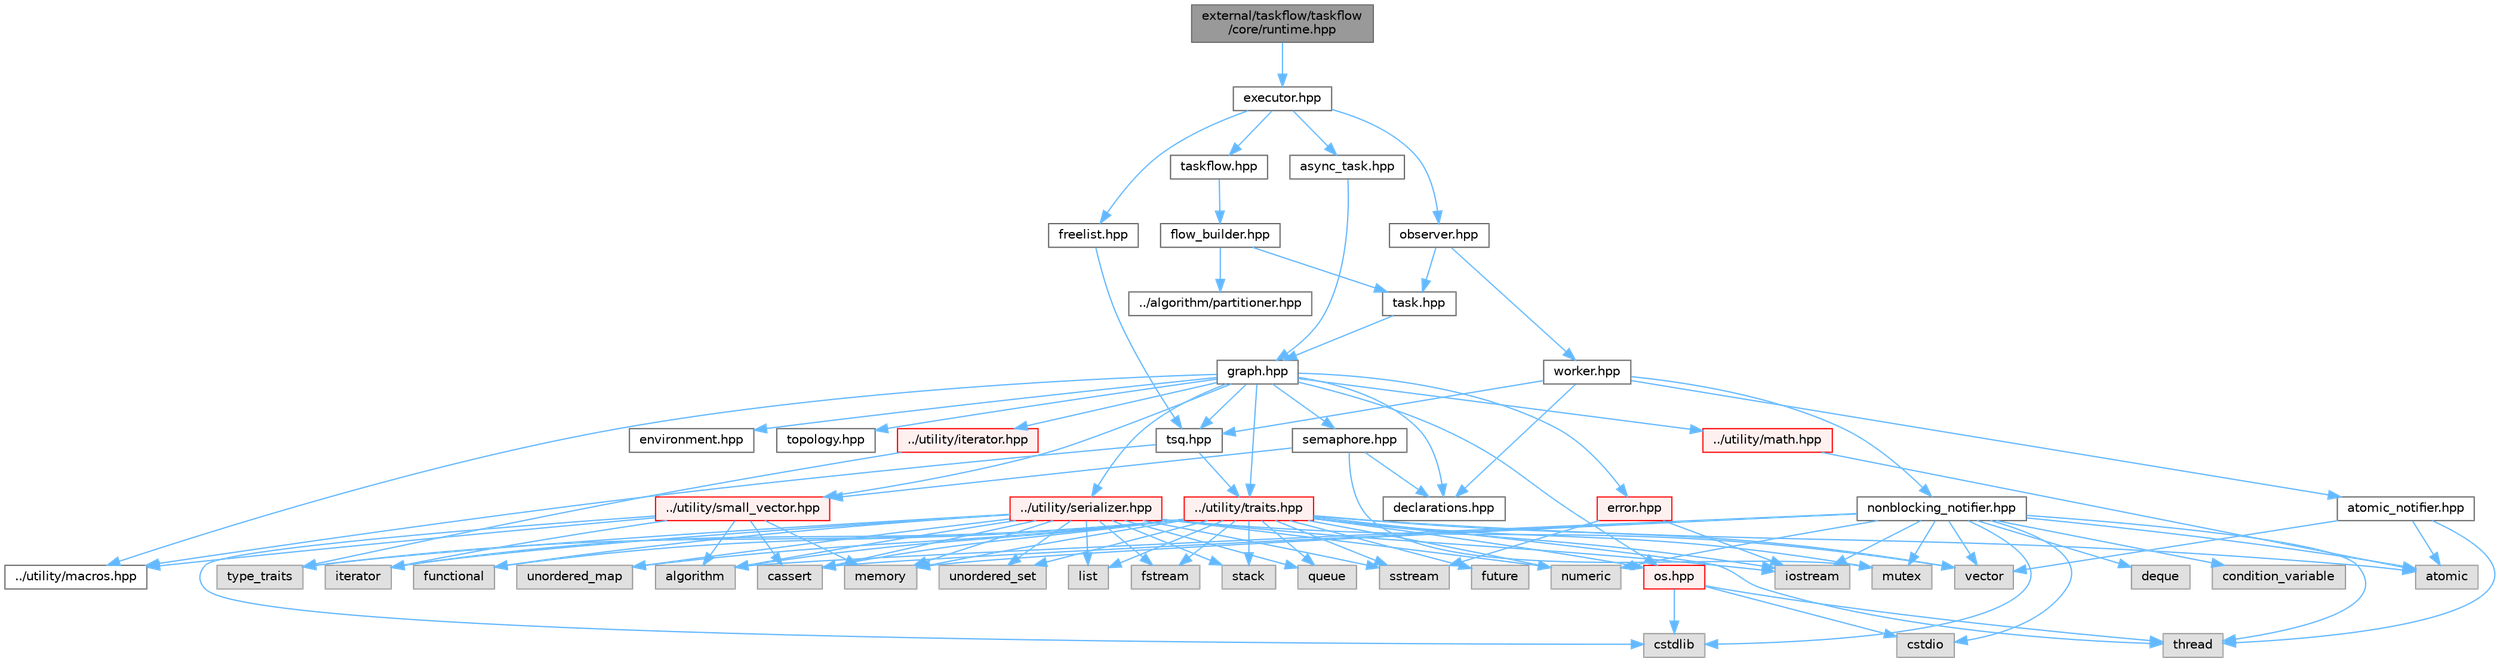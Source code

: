 digraph "external/taskflow/taskflow/core/runtime.hpp"
{
 // LATEX_PDF_SIZE
  bgcolor="transparent";
  edge [fontname=Helvetica,fontsize=10,labelfontname=Helvetica,labelfontsize=10];
  node [fontname=Helvetica,fontsize=10,shape=box,height=0.2,width=0.4];
  Node1 [id="Node000001",label="external/taskflow/taskflow\l/core/runtime.hpp",height=0.2,width=0.4,color="gray40", fillcolor="grey60", style="filled", fontcolor="black",tooltip=" "];
  Node1 -> Node2 [id="edge1_Node000001_Node000002",color="steelblue1",style="solid",tooltip=" "];
  Node2 [id="Node000002",label="executor.hpp",height=0.2,width=0.4,color="grey40", fillcolor="white", style="filled",URL="$executor_8hpp.html",tooltip="executor include file"];
  Node2 -> Node3 [id="edge2_Node000002_Node000003",color="steelblue1",style="solid",tooltip=" "];
  Node3 [id="Node000003",label="observer.hpp",height=0.2,width=0.4,color="grey40", fillcolor="white", style="filled",URL="$observer_8hpp.html",tooltip="observer include file"];
  Node3 -> Node4 [id="edge3_Node000003_Node000004",color="steelblue1",style="solid",tooltip=" "];
  Node4 [id="Node000004",label="task.hpp",height=0.2,width=0.4,color="grey40", fillcolor="white", style="filled",URL="$task_8hpp.html",tooltip="task include file"];
  Node4 -> Node5 [id="edge4_Node000004_Node000005",color="steelblue1",style="solid",tooltip=" "];
  Node5 [id="Node000005",label="graph.hpp",height=0.2,width=0.4,color="grey40", fillcolor="white", style="filled",URL="$taskflow_2core_2graph_8hpp.html",tooltip="graph include file"];
  Node5 -> Node6 [id="edge5_Node000005_Node000006",color="steelblue1",style="solid",tooltip=" "];
  Node6 [id="Node000006",label="../utility/macros.hpp",height=0.2,width=0.4,color="grey40", fillcolor="white", style="filled",URL="$macros_8hpp.html",tooltip=" "];
  Node5 -> Node7 [id="edge6_Node000005_Node000007",color="steelblue1",style="solid",tooltip=" "];
  Node7 [id="Node000007",label="../utility/traits.hpp",height=0.2,width=0.4,color="red", fillcolor="#FFF0F0", style="filled",URL="$taskflow_2utility_2traits_8hpp.html",tooltip=" "];
  Node7 -> Node8 [id="edge7_Node000007_Node000008",color="steelblue1",style="solid",tooltip=" "];
  Node8 [id="Node000008",label="type_traits",height=0.2,width=0.4,color="grey60", fillcolor="#E0E0E0", style="filled",tooltip=" "];
  Node7 -> Node9 [id="edge8_Node000007_Node000009",color="steelblue1",style="solid",tooltip=" "];
  Node9 [id="Node000009",label="iterator",height=0.2,width=0.4,color="grey60", fillcolor="#E0E0E0", style="filled",tooltip=" "];
  Node7 -> Node10 [id="edge9_Node000007_Node000010",color="steelblue1",style="solid",tooltip=" "];
  Node10 [id="Node000010",label="iostream",height=0.2,width=0.4,color="grey60", fillcolor="#E0E0E0", style="filled",tooltip=" "];
  Node7 -> Node11 [id="edge10_Node000007_Node000011",color="steelblue1",style="solid",tooltip=" "];
  Node11 [id="Node000011",label="fstream",height=0.2,width=0.4,color="grey60", fillcolor="#E0E0E0", style="filled",tooltip=" "];
  Node7 -> Node12 [id="edge11_Node000007_Node000012",color="steelblue1",style="solid",tooltip=" "];
  Node12 [id="Node000012",label="mutex",height=0.2,width=0.4,color="grey60", fillcolor="#E0E0E0", style="filled",tooltip=" "];
  Node7 -> Node13 [id="edge12_Node000007_Node000013",color="steelblue1",style="solid",tooltip=" "];
  Node13 [id="Node000013",label="stack",height=0.2,width=0.4,color="grey60", fillcolor="#E0E0E0", style="filled",tooltip=" "];
  Node7 -> Node14 [id="edge13_Node000007_Node000014",color="steelblue1",style="solid",tooltip=" "];
  Node14 [id="Node000014",label="queue",height=0.2,width=0.4,color="grey60", fillcolor="#E0E0E0", style="filled",tooltip=" "];
  Node7 -> Node15 [id="edge14_Node000007_Node000015",color="steelblue1",style="solid",tooltip=" "];
  Node15 [id="Node000015",label="vector",height=0.2,width=0.4,color="grey60", fillcolor="#E0E0E0", style="filled",tooltip=" "];
  Node7 -> Node16 [id="edge15_Node000007_Node000016",color="steelblue1",style="solid",tooltip=" "];
  Node16 [id="Node000016",label="algorithm",height=0.2,width=0.4,color="grey60", fillcolor="#E0E0E0", style="filled",tooltip=" "];
  Node7 -> Node17 [id="edge16_Node000007_Node000017",color="steelblue1",style="solid",tooltip=" "];
  Node17 [id="Node000017",label="memory",height=0.2,width=0.4,color="grey60", fillcolor="#E0E0E0", style="filled",tooltip=" "];
  Node7 -> Node18 [id="edge17_Node000007_Node000018",color="steelblue1",style="solid",tooltip=" "];
  Node18 [id="Node000018",label="atomic",height=0.2,width=0.4,color="grey60", fillcolor="#E0E0E0", style="filled",tooltip=" "];
  Node7 -> Node19 [id="edge18_Node000007_Node000019",color="steelblue1",style="solid",tooltip=" "];
  Node19 [id="Node000019",label="thread",height=0.2,width=0.4,color="grey60", fillcolor="#E0E0E0", style="filled",tooltip=" "];
  Node7 -> Node20 [id="edge19_Node000007_Node000020",color="steelblue1",style="solid",tooltip=" "];
  Node20 [id="Node000020",label="future",height=0.2,width=0.4,color="grey60", fillcolor="#E0E0E0", style="filled",tooltip=" "];
  Node7 -> Node21 [id="edge20_Node000007_Node000021",color="steelblue1",style="solid",tooltip=" "];
  Node21 [id="Node000021",label="functional",height=0.2,width=0.4,color="grey60", fillcolor="#E0E0E0", style="filled",tooltip=" "];
  Node7 -> Node22 [id="edge21_Node000007_Node000022",color="steelblue1",style="solid",tooltip=" "];
  Node22 [id="Node000022",label="unordered_map",height=0.2,width=0.4,color="grey60", fillcolor="#E0E0E0", style="filled",tooltip=" "];
  Node7 -> Node23 [id="edge22_Node000007_Node000023",color="steelblue1",style="solid",tooltip=" "];
  Node23 [id="Node000023",label="unordered_set",height=0.2,width=0.4,color="grey60", fillcolor="#E0E0E0", style="filled",tooltip=" "];
  Node7 -> Node24 [id="edge23_Node000007_Node000024",color="steelblue1",style="solid",tooltip=" "];
  Node24 [id="Node000024",label="sstream",height=0.2,width=0.4,color="grey60", fillcolor="#E0E0E0", style="filled",tooltip=" "];
  Node7 -> Node25 [id="edge24_Node000007_Node000025",color="steelblue1",style="solid",tooltip=" "];
  Node25 [id="Node000025",label="list",height=0.2,width=0.4,color="grey60", fillcolor="#E0E0E0", style="filled",tooltip=" "];
  Node7 -> Node26 [id="edge25_Node000007_Node000026",color="steelblue1",style="solid",tooltip=" "];
  Node26 [id="Node000026",label="numeric",height=0.2,width=0.4,color="grey60", fillcolor="#E0E0E0", style="filled",tooltip=" "];
  Node7 -> Node29 [id="edge26_Node000007_Node000029",color="steelblue1",style="solid",tooltip=" "];
  Node29 [id="Node000029",label="cassert",height=0.2,width=0.4,color="grey60", fillcolor="#E0E0E0", style="filled",tooltip=" "];
  Node7 -> Node35 [id="edge27_Node000007_Node000035",color="steelblue1",style="solid",tooltip=" "];
  Node35 [id="Node000035",label="os.hpp",height=0.2,width=0.4,color="red", fillcolor="#FFF0F0", style="filled",URL="$os_8hpp.html",tooltip=" "];
  Node35 -> Node36 [id="edge28_Node000035_Node000036",color="steelblue1",style="solid",tooltip=" "];
  Node36 [id="Node000036",label="cstdlib",height=0.2,width=0.4,color="grey60", fillcolor="#E0E0E0", style="filled",tooltip=" "];
  Node35 -> Node37 [id="edge29_Node000035_Node000037",color="steelblue1",style="solid",tooltip=" "];
  Node37 [id="Node000037",label="cstdio",height=0.2,width=0.4,color="grey60", fillcolor="#E0E0E0", style="filled",tooltip=" "];
  Node35 -> Node19 [id="edge30_Node000035_Node000019",color="steelblue1",style="solid",tooltip=" "];
  Node5 -> Node38 [id="edge31_Node000005_Node000038",color="steelblue1",style="solid",tooltip=" "];
  Node38 [id="Node000038",label="../utility/iterator.hpp",height=0.2,width=0.4,color="red", fillcolor="#FFF0F0", style="filled",URL="$iterator_8hpp.html",tooltip=" "];
  Node38 -> Node8 [id="edge32_Node000038_Node000008",color="steelblue1",style="solid",tooltip=" "];
  Node5 -> Node35 [id="edge33_Node000005_Node000035",color="steelblue1",style="solid",tooltip=" "];
  Node5 -> Node40 [id="edge34_Node000005_Node000040",color="steelblue1",style="solid",tooltip=" "];
  Node40 [id="Node000040",label="../utility/math.hpp",height=0.2,width=0.4,color="red", fillcolor="#FFF0F0", style="filled",URL="$math_8hpp.html",tooltip=" "];
  Node40 -> Node18 [id="edge35_Node000040_Node000018",color="steelblue1",style="solid",tooltip=" "];
  Node5 -> Node42 [id="edge36_Node000005_Node000042",color="steelblue1",style="solid",tooltip=" "];
  Node42 [id="Node000042",label="../utility/small_vector.hpp",height=0.2,width=0.4,color="red", fillcolor="#FFF0F0", style="filled",URL="$small__vector_8hpp.html",tooltip="small vector include file"];
  Node42 -> Node6 [id="edge37_Node000042_Node000006",color="steelblue1",style="solid",tooltip=" "];
  Node42 -> Node16 [id="edge38_Node000042_Node000016",color="steelblue1",style="solid",tooltip=" "];
  Node42 -> Node29 [id="edge39_Node000042_Node000029",color="steelblue1",style="solid",tooltip=" "];
  Node42 -> Node36 [id="edge40_Node000042_Node000036",color="steelblue1",style="solid",tooltip=" "];
  Node42 -> Node9 [id="edge41_Node000042_Node000009",color="steelblue1",style="solid",tooltip=" "];
  Node42 -> Node17 [id="edge42_Node000042_Node000017",color="steelblue1",style="solid",tooltip=" "];
  Node5 -> Node45 [id="edge43_Node000005_Node000045",color="steelblue1",style="solid",tooltip=" "];
  Node45 [id="Node000045",label="../utility/serializer.hpp",height=0.2,width=0.4,color="red", fillcolor="#FFF0F0", style="filled",URL="$taskflow_2utility_2serializer_8hpp.html",tooltip=" "];
  Node45 -> Node8 [id="edge44_Node000045_Node000008",color="steelblue1",style="solid",tooltip=" "];
  Node45 -> Node9 [id="edge45_Node000045_Node000009",color="steelblue1",style="solid",tooltip=" "];
  Node45 -> Node10 [id="edge46_Node000045_Node000010",color="steelblue1",style="solid",tooltip=" "];
  Node45 -> Node11 [id="edge47_Node000045_Node000011",color="steelblue1",style="solid",tooltip=" "];
  Node45 -> Node13 [id="edge48_Node000045_Node000013",color="steelblue1",style="solid",tooltip=" "];
  Node45 -> Node14 [id="edge49_Node000045_Node000014",color="steelblue1",style="solid",tooltip=" "];
  Node45 -> Node15 [id="edge50_Node000045_Node000015",color="steelblue1",style="solid",tooltip=" "];
  Node45 -> Node16 [id="edge51_Node000045_Node000016",color="steelblue1",style="solid",tooltip=" "];
  Node45 -> Node17 [id="edge52_Node000045_Node000017",color="steelblue1",style="solid",tooltip=" "];
  Node45 -> Node21 [id="edge53_Node000045_Node000021",color="steelblue1",style="solid",tooltip=" "];
  Node45 -> Node22 [id="edge54_Node000045_Node000022",color="steelblue1",style="solid",tooltip=" "];
  Node45 -> Node23 [id="edge55_Node000045_Node000023",color="steelblue1",style="solid",tooltip=" "];
  Node45 -> Node24 [id="edge56_Node000045_Node000024",color="steelblue1",style="solid",tooltip=" "];
  Node45 -> Node25 [id="edge57_Node000045_Node000025",color="steelblue1",style="solid",tooltip=" "];
  Node45 -> Node26 [id="edge58_Node000045_Node000026",color="steelblue1",style="solid",tooltip=" "];
  Node45 -> Node29 [id="edge59_Node000045_Node000029",color="steelblue1",style="solid",tooltip=" "];
  Node5 -> Node49 [id="edge60_Node000005_Node000049",color="steelblue1",style="solid",tooltip=" "];
  Node49 [id="Node000049",label="error.hpp",height=0.2,width=0.4,color="red", fillcolor="#FFF0F0", style="filled",URL="$error_8hpp.html",tooltip=" "];
  Node49 -> Node10 [id="edge61_Node000049_Node000010",color="steelblue1",style="solid",tooltip=" "];
  Node49 -> Node24 [id="edge62_Node000049_Node000024",color="steelblue1",style="solid",tooltip=" "];
  Node5 -> Node52 [id="edge63_Node000005_Node000052",color="steelblue1",style="solid",tooltip=" "];
  Node52 [id="Node000052",label="declarations.hpp",height=0.2,width=0.4,color="grey40", fillcolor="white", style="filled",URL="$declarations_8hpp.html",tooltip=" "];
  Node5 -> Node53 [id="edge64_Node000005_Node000053",color="steelblue1",style="solid",tooltip=" "];
  Node53 [id="Node000053",label="semaphore.hpp",height=0.2,width=0.4,color="grey40", fillcolor="white", style="filled",URL="$semaphore_8hpp.html",tooltip="semaphore include file"];
  Node53 -> Node12 [id="edge65_Node000053_Node000012",color="steelblue1",style="solid",tooltip=" "];
  Node53 -> Node52 [id="edge66_Node000053_Node000052",color="steelblue1",style="solid",tooltip=" "];
  Node53 -> Node42 [id="edge67_Node000053_Node000042",color="steelblue1",style="solid",tooltip=" "];
  Node5 -> Node54 [id="edge68_Node000005_Node000054",color="steelblue1",style="solid",tooltip=" "];
  Node54 [id="Node000054",label="environment.hpp",height=0.2,width=0.4,color="grey40", fillcolor="white", style="filled",URL="$environment_8hpp.html",tooltip=" "];
  Node5 -> Node55 [id="edge69_Node000005_Node000055",color="steelblue1",style="solid",tooltip=" "];
  Node55 [id="Node000055",label="topology.hpp",height=0.2,width=0.4,color="grey40", fillcolor="white", style="filled",URL="$topology_8hpp.html",tooltip=" "];
  Node5 -> Node56 [id="edge70_Node000005_Node000056",color="steelblue1",style="solid",tooltip=" "];
  Node56 [id="Node000056",label="tsq.hpp",height=0.2,width=0.4,color="grey40", fillcolor="white", style="filled",URL="$tsq_8hpp.html",tooltip="task queue include file"];
  Node56 -> Node6 [id="edge71_Node000056_Node000006",color="steelblue1",style="solid",tooltip=" "];
  Node56 -> Node7 [id="edge72_Node000056_Node000007",color="steelblue1",style="solid",tooltip=" "];
  Node3 -> Node57 [id="edge73_Node000003_Node000057",color="steelblue1",style="solid",tooltip=" "];
  Node57 [id="Node000057",label="worker.hpp",height=0.2,width=0.4,color="grey40", fillcolor="white", style="filled",URL="$worker_8hpp.html",tooltip="worker include file"];
  Node57 -> Node52 [id="edge74_Node000057_Node000052",color="steelblue1",style="solid",tooltip=" "];
  Node57 -> Node56 [id="edge75_Node000057_Node000056",color="steelblue1",style="solid",tooltip=" "];
  Node57 -> Node58 [id="edge76_Node000057_Node000058",color="steelblue1",style="solid",tooltip=" "];
  Node58 [id="Node000058",label="atomic_notifier.hpp",height=0.2,width=0.4,color="grey40", fillcolor="white", style="filled",URL="$atomic__notifier_8hpp.html",tooltip=" "];
  Node58 -> Node18 [id="edge77_Node000058_Node000018",color="steelblue1",style="solid",tooltip=" "];
  Node58 -> Node19 [id="edge78_Node000058_Node000019",color="steelblue1",style="solid",tooltip=" "];
  Node58 -> Node15 [id="edge79_Node000058_Node000015",color="steelblue1",style="solid",tooltip=" "];
  Node57 -> Node59 [id="edge80_Node000057_Node000059",color="steelblue1",style="solid",tooltip=" "];
  Node59 [id="Node000059",label="nonblocking_notifier.hpp",height=0.2,width=0.4,color="grey40", fillcolor="white", style="filled",URL="$nonblocking__notifier_8hpp.html",tooltip=" "];
  Node59 -> Node10 [id="edge81_Node000059_Node000010",color="steelblue1",style="solid",tooltip=" "];
  Node59 -> Node15 [id="edge82_Node000059_Node000015",color="steelblue1",style="solid",tooltip=" "];
  Node59 -> Node36 [id="edge83_Node000059_Node000036",color="steelblue1",style="solid",tooltip=" "];
  Node59 -> Node37 [id="edge84_Node000059_Node000037",color="steelblue1",style="solid",tooltip=" "];
  Node59 -> Node18 [id="edge85_Node000059_Node000018",color="steelblue1",style="solid",tooltip=" "];
  Node59 -> Node17 [id="edge86_Node000059_Node000017",color="steelblue1",style="solid",tooltip=" "];
  Node59 -> Node60 [id="edge87_Node000059_Node000060",color="steelblue1",style="solid",tooltip=" "];
  Node60 [id="Node000060",label="deque",height=0.2,width=0.4,color="grey60", fillcolor="#E0E0E0", style="filled",tooltip=" "];
  Node59 -> Node12 [id="edge88_Node000059_Node000012",color="steelblue1",style="solid",tooltip=" "];
  Node59 -> Node61 [id="edge89_Node000059_Node000061",color="steelblue1",style="solid",tooltip=" "];
  Node61 [id="Node000061",label="condition_variable",height=0.2,width=0.4,color="grey60", fillcolor="#E0E0E0", style="filled",tooltip=" "];
  Node59 -> Node19 [id="edge90_Node000059_Node000019",color="steelblue1",style="solid",tooltip=" "];
  Node59 -> Node16 [id="edge91_Node000059_Node000016",color="steelblue1",style="solid",tooltip=" "];
  Node59 -> Node26 [id="edge92_Node000059_Node000026",color="steelblue1",style="solid",tooltip=" "];
  Node59 -> Node29 [id="edge93_Node000059_Node000029",color="steelblue1",style="solid",tooltip=" "];
  Node2 -> Node62 [id="edge94_Node000002_Node000062",color="steelblue1",style="solid",tooltip=" "];
  Node62 [id="Node000062",label="taskflow.hpp",height=0.2,width=0.4,color="grey40", fillcolor="white", style="filled",URL="$core_2taskflow_8hpp.html",tooltip="taskflow include file"];
  Node62 -> Node63 [id="edge95_Node000062_Node000063",color="steelblue1",style="solid",tooltip=" "];
  Node63 [id="Node000063",label="flow_builder.hpp",height=0.2,width=0.4,color="grey40", fillcolor="white", style="filled",URL="$flow__builder_8hpp.html",tooltip="flow builder include file"];
  Node63 -> Node4 [id="edge96_Node000063_Node000004",color="steelblue1",style="solid",tooltip=" "];
  Node63 -> Node64 [id="edge97_Node000063_Node000064",color="steelblue1",style="solid",tooltip=" "];
  Node64 [id="Node000064",label="../algorithm/partitioner.hpp",height=0.2,width=0.4,color="grey40", fillcolor="white", style="filled",URL="$partitioner_8hpp.html",tooltip="partitioner include file"];
  Node2 -> Node65 [id="edge98_Node000002_Node000065",color="steelblue1",style="solid",tooltip=" "];
  Node65 [id="Node000065",label="async_task.hpp",height=0.2,width=0.4,color="grey40", fillcolor="white", style="filled",URL="$taskflow_2core_2async__task_8hpp.html",tooltip="asynchronous task include file"];
  Node65 -> Node5 [id="edge99_Node000065_Node000005",color="steelblue1",style="solid",tooltip=" "];
  Node2 -> Node66 [id="edge100_Node000002_Node000066",color="steelblue1",style="solid",tooltip=" "];
  Node66 [id="Node000066",label="freelist.hpp",height=0.2,width=0.4,color="grey40", fillcolor="white", style="filled",URL="$freelist_8hpp.html",tooltip=" "];
  Node66 -> Node56 [id="edge101_Node000066_Node000056",color="steelblue1",style="solid",tooltip=" "];
}
